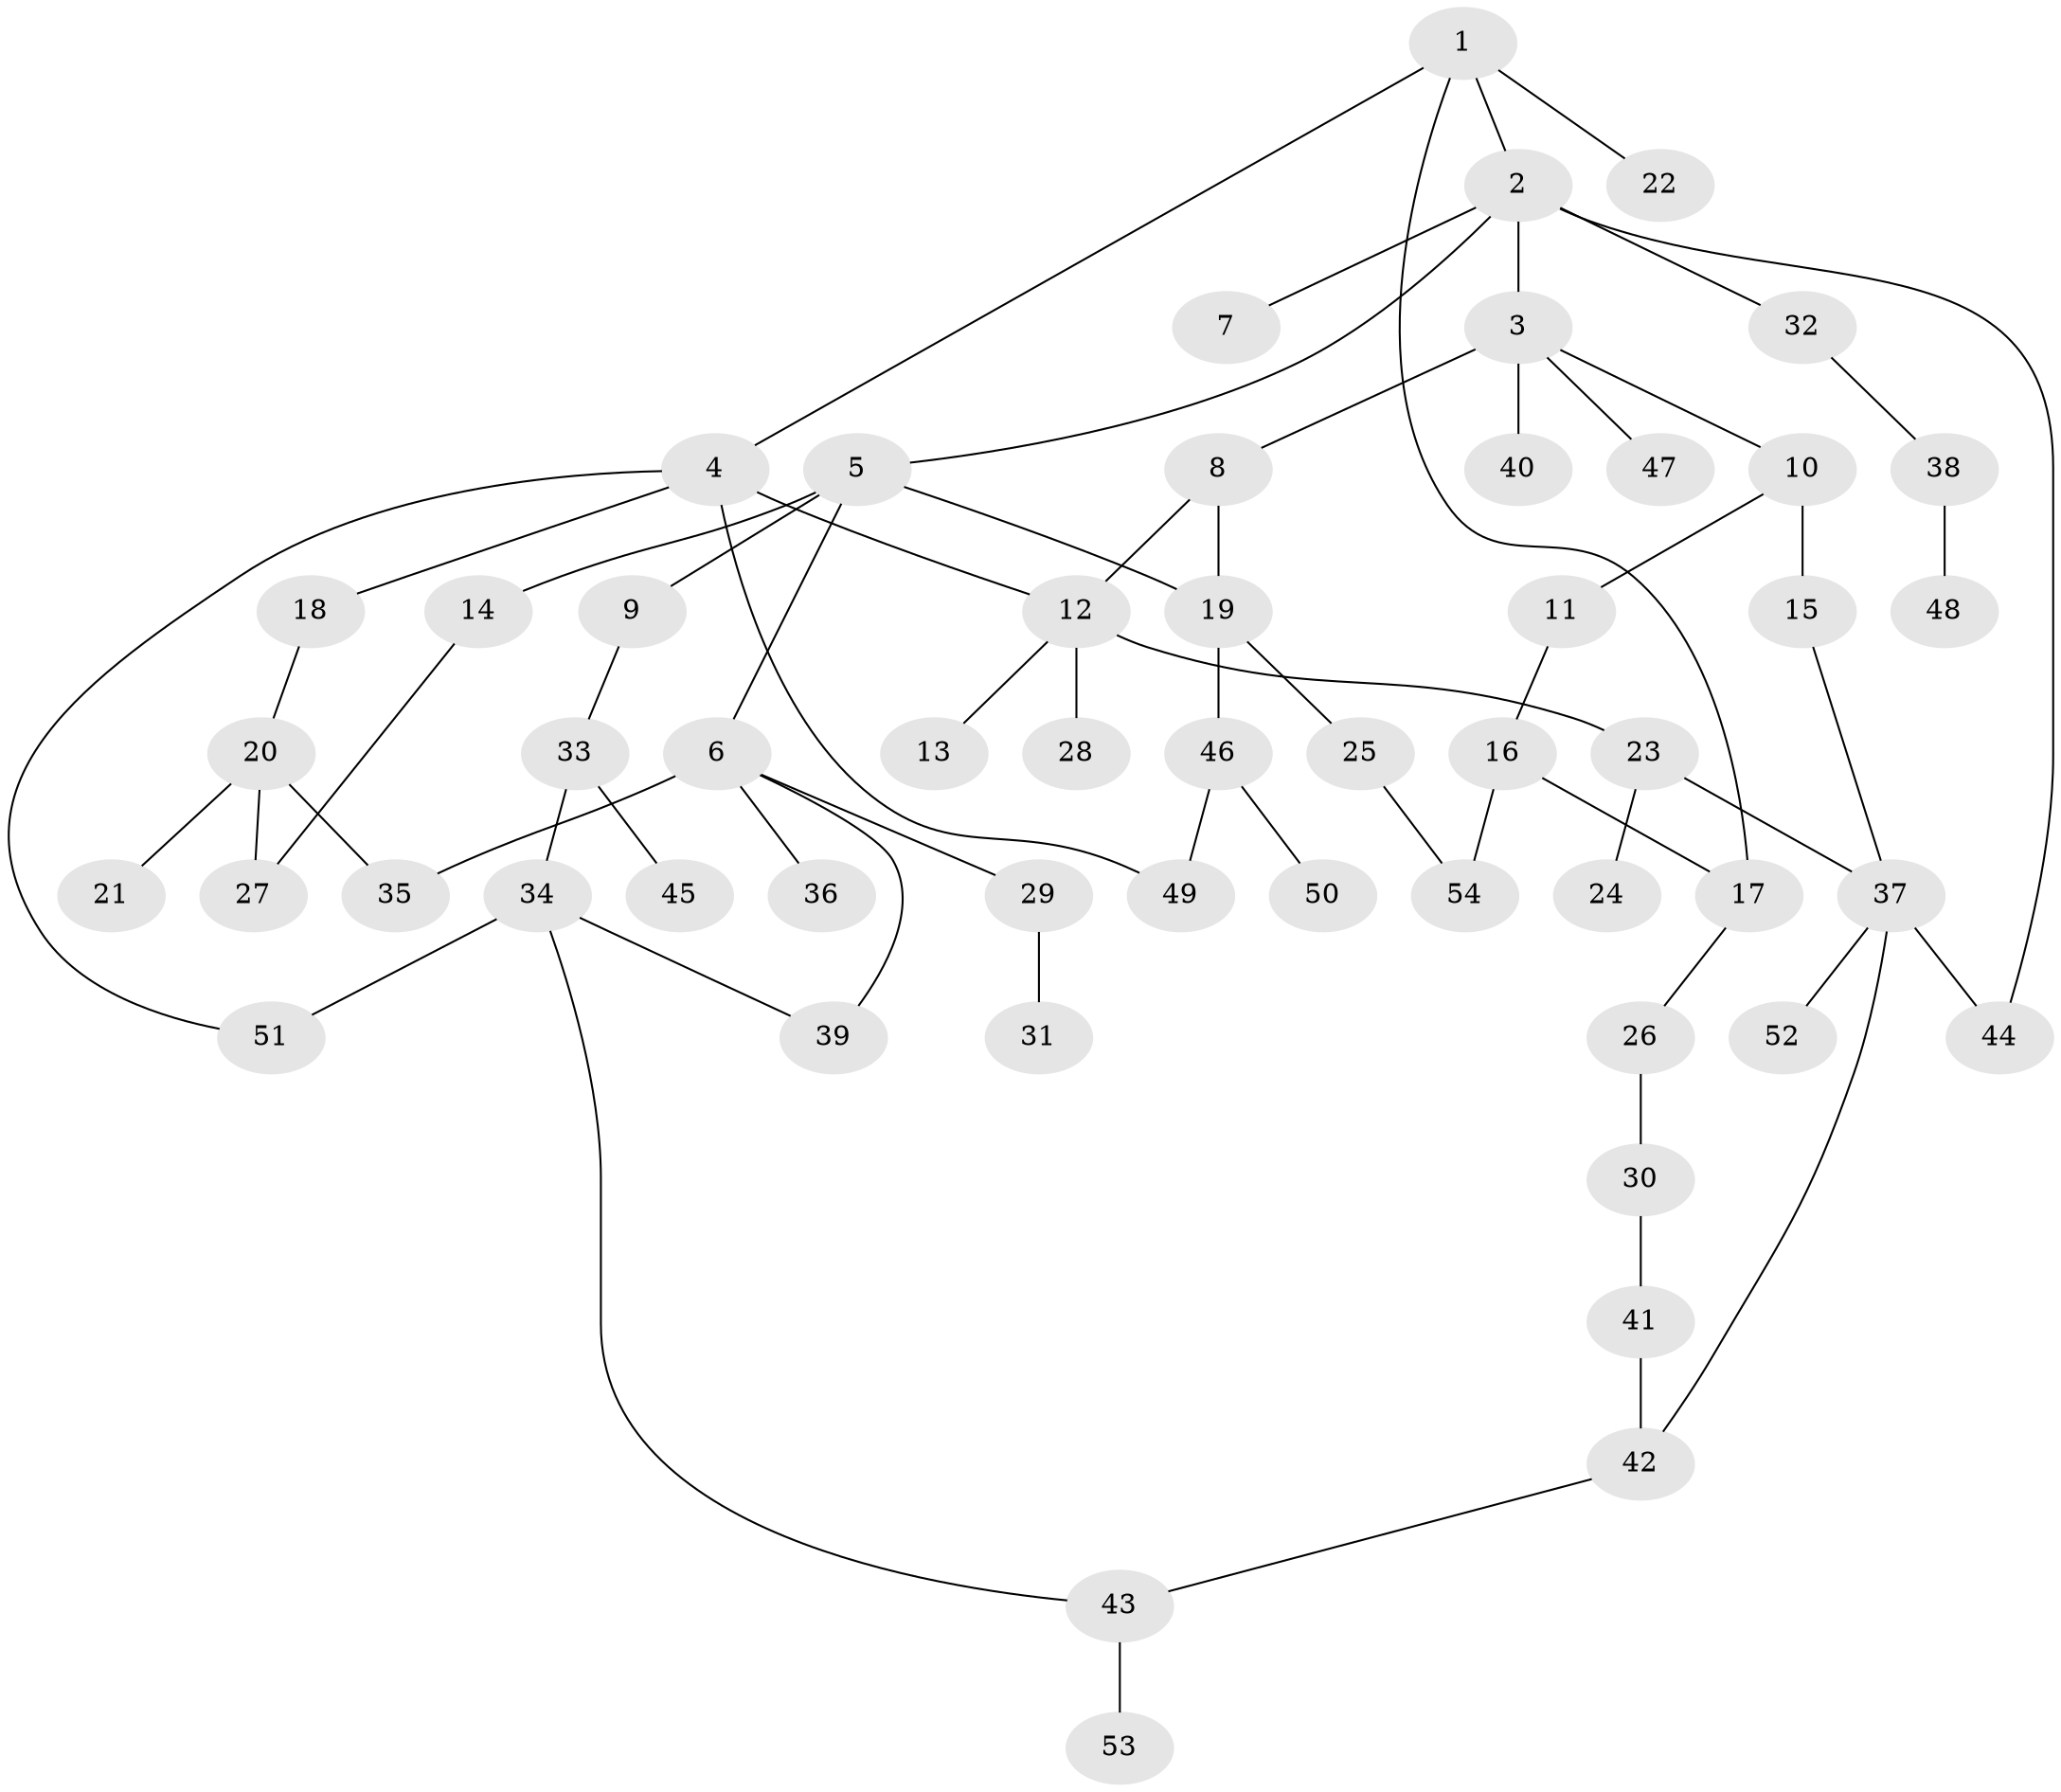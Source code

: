 // coarse degree distribution, {5: 0.13513513513513514, 6: 0.08108108108108109, 4: 0.05405405405405406, 1: 0.2972972972972973, 3: 0.10810810810810811, 2: 0.32432432432432434}
// Generated by graph-tools (version 1.1) at 2025/51/02/27/25 19:51:40]
// undirected, 54 vertices, 66 edges
graph export_dot {
graph [start="1"]
  node [color=gray90,style=filled];
  1;
  2;
  3;
  4;
  5;
  6;
  7;
  8;
  9;
  10;
  11;
  12;
  13;
  14;
  15;
  16;
  17;
  18;
  19;
  20;
  21;
  22;
  23;
  24;
  25;
  26;
  27;
  28;
  29;
  30;
  31;
  32;
  33;
  34;
  35;
  36;
  37;
  38;
  39;
  40;
  41;
  42;
  43;
  44;
  45;
  46;
  47;
  48;
  49;
  50;
  51;
  52;
  53;
  54;
  1 -- 2;
  1 -- 4;
  1 -- 17;
  1 -- 22;
  2 -- 3;
  2 -- 5;
  2 -- 7;
  2 -- 32;
  2 -- 44;
  3 -- 8;
  3 -- 10;
  3 -- 40;
  3 -- 47;
  4 -- 18;
  4 -- 12;
  4 -- 49;
  4 -- 51;
  5 -- 6;
  5 -- 9;
  5 -- 14;
  5 -- 19;
  6 -- 29;
  6 -- 36;
  6 -- 39;
  6 -- 35;
  8 -- 12;
  8 -- 19;
  9 -- 33;
  10 -- 11;
  10 -- 15;
  11 -- 16;
  12 -- 13;
  12 -- 23;
  12 -- 28;
  14 -- 27;
  15 -- 37;
  16 -- 54;
  16 -- 17;
  17 -- 26;
  18 -- 20;
  19 -- 25;
  19 -- 46;
  20 -- 21;
  20 -- 35;
  20 -- 27;
  23 -- 24;
  23 -- 37;
  25 -- 54;
  26 -- 30;
  29 -- 31;
  30 -- 41;
  32 -- 38;
  33 -- 34;
  33 -- 45;
  34 -- 39;
  34 -- 51;
  34 -- 43;
  37 -- 42;
  37 -- 52;
  37 -- 44;
  38 -- 48;
  41 -- 42;
  42 -- 43;
  43 -- 53;
  46 -- 49;
  46 -- 50;
}
